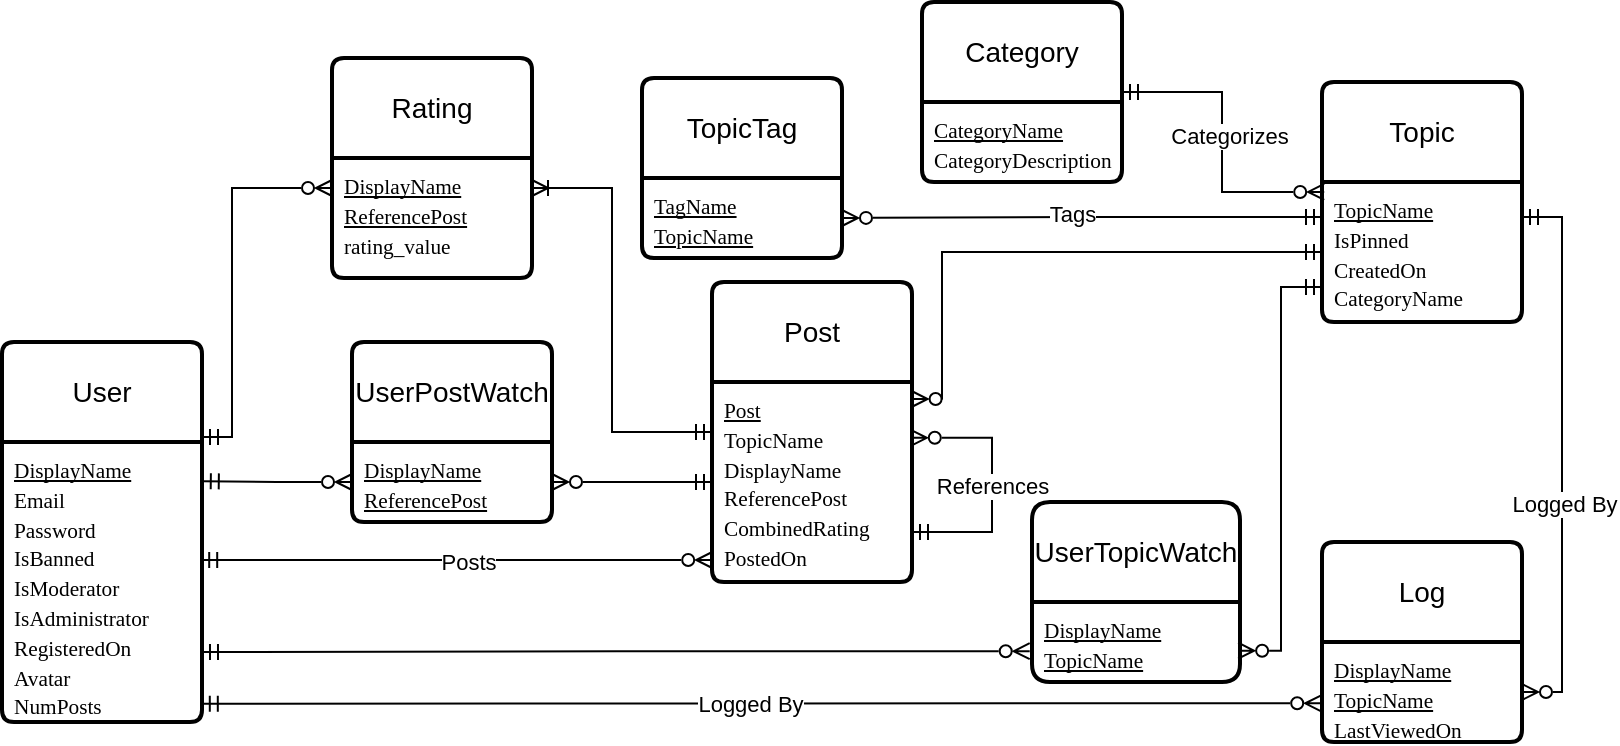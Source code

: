 <mxfile version="24.8.2">
  <diagram id="R2lEEEUBdFMjLlhIrx00" name="Page-1">
    <mxGraphModel dx="630" dy="345" grid="1" gridSize="10" guides="1" tooltips="1" connect="1" arrows="1" fold="1" page="1" pageScale="1" pageWidth="850" pageHeight="1100" math="0" shadow="0" extFonts="Permanent Marker^https://fonts.googleapis.com/css?family=Permanent+Marker">
      <root>
        <mxCell id="0" />
        <mxCell id="1" parent="0" />
        <mxCell id="9PhJgYfdpSsALCQQ771_-1" value="User" style="swimlane;childLayout=stackLayout;horizontal=1;startSize=50;horizontalStack=0;rounded=1;fontSize=14;fontStyle=0;strokeWidth=2;resizeParent=0;resizeLast=1;shadow=0;dashed=0;align=center;arcSize=4;whiteSpace=wrap;html=1;" vertex="1" parent="1">
          <mxGeometry x="35" y="260" width="100" height="190" as="geometry" />
        </mxCell>
        <mxCell id="9PhJgYfdpSsALCQQ771_-2" value="&lt;span id=&quot;docs-internal-guid-10de90ec-7fff-5b04-633d-04b0c5c9cee9&quot;&gt;&lt;span style=&quot;font-size: 8pt; font-family: &amp;quot;Times New Roman&amp;quot;, serif; background-color: transparent; font-variant-numeric: normal; font-variant-east-asian: normal; font-variant-alternates: normal; font-variant-position: normal; text-decoration-line: underline; text-decoration-skip-ink: none; vertical-align: baseline; white-space: pre-wrap;&quot;&gt;DisplayName&lt;/span&gt;&lt;/span&gt;&lt;div&gt;&lt;span&gt;&lt;span style=&quot;font-size: 8pt; font-family: &amp;quot;Times New Roman&amp;quot;, serif; background-color: transparent; font-variant-numeric: normal; font-variant-east-asian: normal; font-variant-alternates: normal; font-variant-position: normal; vertical-align: baseline; white-space: pre-wrap;&quot;&gt;Email&lt;/span&gt;&lt;/span&gt;&lt;/div&gt;&lt;div&gt;&lt;span&gt;&lt;span style=&quot;font-size: 8pt; font-family: &amp;quot;Times New Roman&amp;quot;, serif; background-color: transparent; font-variant-numeric: normal; font-variant-east-asian: normal; font-variant-alternates: normal; font-variant-position: normal; vertical-align: baseline; white-space: pre-wrap;&quot;&gt;Password&lt;/span&gt;&lt;/span&gt;&lt;/div&gt;&lt;div&gt;&lt;span&gt;&lt;span style=&quot;font-size: 8pt; font-family: &amp;quot;Times New Roman&amp;quot;, serif; background-color: transparent; font-variant-numeric: normal; font-variant-east-asian: normal; font-variant-alternates: normal; font-variant-position: normal; vertical-align: baseline; white-space: pre-wrap;&quot;&gt;IsBanned&lt;/span&gt;&lt;/span&gt;&lt;/div&gt;&lt;div&gt;&lt;span&gt;&lt;span style=&quot;font-size: 8pt; font-family: &amp;quot;Times New Roman&amp;quot;, serif; background-color: transparent; font-variant-numeric: normal; font-variant-east-asian: normal; font-variant-alternates: normal; font-variant-position: normal; vertical-align: baseline; white-space: pre-wrap;&quot;&gt;IsModerator&lt;/span&gt;&lt;/span&gt;&lt;/div&gt;&lt;div&gt;&lt;span&gt;&lt;span style=&quot;font-size: 8pt; font-family: &amp;quot;Times New Roman&amp;quot;, serif; background-color: transparent; font-variant-numeric: normal; font-variant-east-asian: normal; font-variant-alternates: normal; font-variant-position: normal; vertical-align: baseline; white-space: pre-wrap;&quot;&gt;IsAdministrator&lt;/span&gt;&lt;/span&gt;&lt;/div&gt;&lt;div&gt;&lt;span&gt;&lt;span style=&quot;font-size: 8pt; font-family: &amp;quot;Times New Roman&amp;quot;, serif; background-color: transparent; font-variant-numeric: normal; font-variant-east-asian: normal; font-variant-alternates: normal; font-variant-position: normal; vertical-align: baseline; white-space: pre-wrap;&quot;&gt;RegisteredOn&lt;/span&gt;&lt;/span&gt;&lt;/div&gt;&lt;div&gt;&lt;span&gt;&lt;span style=&quot;font-size: 8pt; font-family: &amp;quot;Times New Roman&amp;quot;, serif; background-color: transparent; font-variant-numeric: normal; font-variant-east-asian: normal; font-variant-alternates: normal; font-variant-position: normal; vertical-align: baseline; white-space: pre-wrap;&quot;&gt;Avatar&lt;/span&gt;&lt;/span&gt;&lt;/div&gt;&lt;div&gt;&lt;span&gt;&lt;span style=&quot;font-size: 8pt; font-family: &amp;quot;Times New Roman&amp;quot;, serif; background-color: transparent; font-variant-numeric: normal; font-variant-east-asian: normal; font-variant-alternates: normal; font-variant-position: normal; vertical-align: baseline; white-space: pre-wrap;&quot;&gt;NumPosts&lt;/span&gt;&lt;/span&gt;&lt;/div&gt;" style="align=left;strokeColor=none;fillColor=none;spacingLeft=4;fontSize=12;verticalAlign=top;resizable=0;rotatable=0;part=1;html=1;" vertex="1" parent="9PhJgYfdpSsALCQQ771_-1">
          <mxGeometry y="50" width="100" height="140" as="geometry" />
        </mxCell>
        <mxCell id="9PhJgYfdpSsALCQQ771_-3" value="Topic" style="swimlane;childLayout=stackLayout;horizontal=1;startSize=50;horizontalStack=0;rounded=1;fontSize=14;fontStyle=0;strokeWidth=2;resizeParent=0;resizeLast=1;shadow=0;dashed=0;align=center;arcSize=4;whiteSpace=wrap;html=1;" vertex="1" parent="1">
          <mxGeometry x="695" y="130" width="100" height="120" as="geometry" />
        </mxCell>
        <mxCell id="9PhJgYfdpSsALCQQ771_-4" value="&lt;span id=&quot;docs-internal-guid-335b155d-7fff-7523-f10d-542a459f4298&quot;&gt;&lt;span style=&quot;font-size: 8pt; font-family: &amp;quot;Times New Roman&amp;quot;, serif; background-color: transparent; font-variant-numeric: normal; font-variant-east-asian: normal; font-variant-alternates: normal; font-variant-position: normal; text-decoration-line: underline; text-decoration-skip-ink: none; vertical-align: baseline; white-space: pre-wrap;&quot;&gt;TopicName&lt;/span&gt;&lt;span style=&quot;font-size: 8pt; font-family: &amp;quot;Times New Roman&amp;quot;, serif; background-color: transparent; font-variant-numeric: normal; font-variant-east-asian: normal; font-variant-alternates: normal; font-variant-position: normal; vertical-align: baseline; white-space: pre-wrap;&quot;&gt; &lt;/span&gt;&lt;/span&gt;&lt;div&gt;&lt;span&gt;&lt;span style=&quot;font-size: 8pt; font-family: &amp;quot;Times New Roman&amp;quot;, serif; background-color: transparent; font-variant-numeric: normal; font-variant-east-asian: normal; font-variant-alternates: normal; font-variant-position: normal; vertical-align: baseline; white-space: pre-wrap;&quot;&gt;IsPinned&lt;/span&gt;&lt;/span&gt;&lt;/div&gt;&lt;div&gt;&lt;span&gt;&lt;span style=&quot;font-size: 8pt; font-family: &amp;quot;Times New Roman&amp;quot;, serif; background-color: transparent; font-variant-numeric: normal; font-variant-east-asian: normal; font-variant-alternates: normal; font-variant-position: normal; vertical-align: baseline; white-space: pre-wrap;&quot;&gt;CreatedOn&lt;/span&gt;&lt;/span&gt;&lt;/div&gt;&lt;div&gt;&lt;span&gt;&lt;span style=&quot;font-size: 8pt; font-family: &amp;quot;Times New Roman&amp;quot;, serif; background-color: transparent; font-variant-numeric: normal; font-variant-east-asian: normal; font-variant-alternates: normal; font-variant-position: normal; vertical-align: baseline; white-space: pre-wrap;&quot;&gt;CategoryName&lt;/span&gt;&lt;/span&gt;&lt;/div&gt;" style="align=left;strokeColor=none;fillColor=none;spacingLeft=4;fontSize=12;verticalAlign=top;resizable=0;rotatable=0;part=1;html=1;" vertex="1" parent="9PhJgYfdpSsALCQQ771_-3">
          <mxGeometry y="50" width="100" height="70" as="geometry" />
        </mxCell>
        <mxCell id="9PhJgYfdpSsALCQQ771_-7" value="Category" style="swimlane;childLayout=stackLayout;horizontal=1;startSize=50;horizontalStack=0;rounded=1;fontSize=14;fontStyle=0;strokeWidth=2;resizeParent=0;resizeLast=1;shadow=0;dashed=0;align=center;arcSize=4;whiteSpace=wrap;html=1;" vertex="1" parent="1">
          <mxGeometry x="495" y="90" width="100" height="90" as="geometry" />
        </mxCell>
        <mxCell id="9PhJgYfdpSsALCQQ771_-8" value="&lt;div&gt;&lt;span id=&quot;docs-internal-guid-a9246f1b-7fff-1da8-deb1-7f265e0de8ad&quot;&gt;&lt;span style=&quot;font-size: 8pt; font-family: &amp;quot;Times New Roman&amp;quot;, serif; background-color: transparent; font-variant-numeric: normal; font-variant-east-asian: normal; font-variant-alternates: normal; font-variant-position: normal; text-decoration-line: underline; text-decoration-skip-ink: none; vertical-align: baseline; white-space: pre-wrap;&quot;&gt;CategoryName&lt;/span&gt;&lt;/span&gt;&lt;/div&gt;&lt;div&gt;&lt;span&gt;&lt;span style=&quot;font-size: 8pt; font-family: &amp;quot;Times New Roman&amp;quot;, serif; background-color: transparent; font-variant-numeric: normal; font-variant-east-asian: normal; font-variant-alternates: normal; font-variant-position: normal; vertical-align: baseline; white-space: pre-wrap;&quot;&gt;CategoryDescription&lt;/span&gt;&lt;/span&gt;&lt;/div&gt;" style="align=left;strokeColor=none;fillColor=none;spacingLeft=4;fontSize=12;verticalAlign=top;resizable=0;rotatable=0;part=1;html=1;" vertex="1" parent="9PhJgYfdpSsALCQQ771_-7">
          <mxGeometry y="50" width="100" height="40" as="geometry" />
        </mxCell>
        <mxCell id="9PhJgYfdpSsALCQQ771_-9" value="Post" style="swimlane;childLayout=stackLayout;horizontal=1;startSize=50;horizontalStack=0;rounded=1;fontSize=14;fontStyle=0;strokeWidth=2;resizeParent=0;resizeLast=1;shadow=0;dashed=0;align=center;arcSize=4;whiteSpace=wrap;html=1;" vertex="1" parent="1">
          <mxGeometry x="390" y="230" width="100" height="150" as="geometry" />
        </mxCell>
        <mxCell id="9PhJgYfdpSsALCQQ771_-10" value="&lt;span id=&quot;docs-internal-guid-04a7103e-7fff-6b36-e854-a5276be4d943&quot;&gt;&lt;span style=&quot;font-size: 8pt; font-family: &amp;quot;Times New Roman&amp;quot;, serif; background-color: transparent; font-variant-numeric: normal; font-variant-east-asian: normal; font-variant-alternates: normal; font-variant-position: normal; text-decoration-line: underline; text-decoration-skip-ink: none; vertical-align: baseline; white-space: pre-wrap;&quot;&gt;Post&lt;/span&gt;&lt;/span&gt;&lt;div&gt;&lt;span&gt;&lt;span style=&quot;font-size: 8pt; font-family: &amp;quot;Times New Roman&amp;quot;, serif; background-color: transparent; font-variant-numeric: normal; font-variant-east-asian: normal; font-variant-alternates: normal; font-variant-position: normal; vertical-align: baseline; white-space: pre-wrap;&quot;&gt;TopicName&lt;/span&gt;&lt;/span&gt;&lt;/div&gt;&lt;div&gt;&lt;span&gt;&lt;span style=&quot;font-size: 8pt; font-family: &amp;quot;Times New Roman&amp;quot;, serif; background-color: transparent; font-variant-numeric: normal; font-variant-east-asian: normal; font-variant-alternates: normal; font-variant-position: normal; vertical-align: baseline; white-space: pre-wrap;&quot;&gt;DisplayName&lt;/span&gt;&lt;/span&gt;&lt;/div&gt;&lt;div&gt;&lt;span&gt;&lt;span style=&quot;font-size: 8pt; font-family: &amp;quot;Times New Roman&amp;quot;, serif; background-color: transparent; font-variant-numeric: normal; font-variant-east-asian: normal; font-variant-alternates: normal; font-variant-position: normal; vertical-align: baseline; white-space: pre-wrap;&quot;&gt;ReferencePost&lt;/span&gt;&lt;/span&gt;&lt;/div&gt;&lt;div&gt;&lt;span&gt;&lt;span style=&quot;font-size: 8pt; font-family: &amp;quot;Times New Roman&amp;quot;, serif; background-color: transparent; font-variant-numeric: normal; font-variant-east-asian: normal; font-variant-alternates: normal; font-variant-position: normal; vertical-align: baseline; white-space: pre-wrap;&quot;&gt;CombinedRating&lt;/span&gt;&lt;/span&gt;&lt;/div&gt;&lt;div&gt;&lt;span&gt;&lt;span style=&quot;font-size: 8pt; font-family: &amp;quot;Times New Roman&amp;quot;, serif; background-color: transparent; font-variant-numeric: normal; font-variant-east-asian: normal; font-variant-alternates: normal; font-variant-position: normal; vertical-align: baseline; white-space: pre-wrap;&quot;&gt;PostedOn&lt;/span&gt;&lt;/span&gt;&lt;/div&gt;" style="align=left;strokeColor=none;fillColor=none;spacingLeft=4;fontSize=12;verticalAlign=top;resizable=0;rotatable=0;part=1;html=1;" vertex="1" parent="9PhJgYfdpSsALCQQ771_-9">
          <mxGeometry y="50" width="100" height="100" as="geometry" />
        </mxCell>
        <mxCell id="9PhJgYfdpSsALCQQ771_-32" style="edgeStyle=orthogonalEdgeStyle;rounded=0;orthogonalLoop=1;jettySize=auto;html=1;entryX=1;entryY=0.75;entryDx=0;entryDy=0;exitX=0.994;exitY=0.279;exitDx=0;exitDy=0;exitPerimeter=0;startArrow=ERzeroToMany;startFill=0;endArrow=ERmandOne;endFill=0;" edge="1" parent="9PhJgYfdpSsALCQQ771_-9" source="9PhJgYfdpSsALCQQ771_-10" target="9PhJgYfdpSsALCQQ771_-10">
          <mxGeometry relative="1" as="geometry">
            <Array as="points">
              <mxPoint x="140" y="78" />
              <mxPoint x="140" y="125" />
            </Array>
          </mxGeometry>
        </mxCell>
        <mxCell id="9PhJgYfdpSsALCQQ771_-39" value="References" style="edgeLabel;html=1;align=center;verticalAlign=middle;resizable=0;points=[];" vertex="1" connectable="0" parent="9PhJgYfdpSsALCQQ771_-32">
          <mxGeometry x="-0.001" relative="1" as="geometry">
            <mxPoint as="offset" />
          </mxGeometry>
        </mxCell>
        <mxCell id="9PhJgYfdpSsALCQQ771_-11" value="TopicTag" style="swimlane;childLayout=stackLayout;horizontal=1;startSize=50;horizontalStack=0;rounded=1;fontSize=14;fontStyle=0;strokeWidth=2;resizeParent=0;resizeLast=1;shadow=0;dashed=0;align=center;arcSize=4;whiteSpace=wrap;html=1;" vertex="1" parent="1">
          <mxGeometry x="355" y="128" width="100" height="90" as="geometry" />
        </mxCell>
        <mxCell id="9PhJgYfdpSsALCQQ771_-12" value="&lt;span id=&quot;docs-internal-guid-04a7103e-7fff-6b36-e854-a5276be4d943&quot;&gt;&lt;span style=&quot;font-size: 8pt; font-family: &amp;quot;Times New Roman&amp;quot;, serif; background-color: transparent; font-variant-numeric: normal; font-variant-east-asian: normal; font-variant-alternates: normal; font-variant-position: normal; text-decoration-line: underline; text-decoration-skip-ink: none; vertical-align: baseline; white-space: pre-wrap;&quot;&gt;TagName&lt;/span&gt;&lt;/span&gt;&lt;div&gt;&lt;span&gt;&lt;span style=&quot;font-size: 8pt; font-family: &amp;quot;Times New Roman&amp;quot;, serif; background-color: transparent; font-variant-numeric: normal; font-variant-east-asian: normal; font-variant-alternates: normal; font-variant-position: normal; vertical-align: baseline; white-space: pre-wrap;&quot;&gt;&lt;u&gt;TopicName&lt;/u&gt;&lt;/span&gt;&lt;/span&gt;&lt;/div&gt;" style="align=left;strokeColor=none;fillColor=none;spacingLeft=4;fontSize=12;verticalAlign=top;resizable=0;rotatable=0;part=1;html=1;" vertex="1" parent="9PhJgYfdpSsALCQQ771_-11">
          <mxGeometry y="50" width="100" height="40" as="geometry" />
        </mxCell>
        <mxCell id="9PhJgYfdpSsALCQQ771_-28" style="edgeStyle=orthogonalEdgeStyle;rounded=0;orthogonalLoop=1;jettySize=auto;html=1;entryX=1;entryY=0.25;entryDx=0;entryDy=0;startArrow=ERzeroToMany;startFill=0;endArrow=ERmandOne;endFill=0;exitX=0;exitY=0.25;exitDx=0;exitDy=0;" edge="1" parent="1" source="9PhJgYfdpSsALCQQ771_-14" target="9PhJgYfdpSsALCQQ771_-1">
          <mxGeometry relative="1" as="geometry">
            <mxPoint x="170" y="170" as="sourcePoint" />
            <Array as="points">
              <mxPoint x="150" y="183" />
              <mxPoint x="150" y="307" />
            </Array>
          </mxGeometry>
        </mxCell>
        <mxCell id="9PhJgYfdpSsALCQQ771_-13" value="Rating" style="swimlane;childLayout=stackLayout;horizontal=1;startSize=50;horizontalStack=0;rounded=1;fontSize=14;fontStyle=0;strokeWidth=2;resizeParent=0;resizeLast=1;shadow=0;dashed=0;align=center;arcSize=4;whiteSpace=wrap;html=1;" vertex="1" parent="1">
          <mxGeometry x="200" y="118" width="100" height="110" as="geometry" />
        </mxCell>
        <mxCell id="9PhJgYfdpSsALCQQ771_-14" value="&lt;span id=&quot;docs-internal-guid-7e6a2e6d-7fff-f1e0-f9a3-e141fd04a210&quot;&gt;&lt;span style=&quot;font-size: 8pt; font-family: &amp;quot;Times New Roman&amp;quot;, serif; background-color: transparent; font-variant-numeric: normal; font-variant-east-asian: normal; font-variant-alternates: normal; font-variant-position: normal; text-decoration-line: underline; text-decoration-skip-ink: none; vertical-align: baseline; white-space: pre-wrap;&quot;&gt;DisplayName&lt;/span&gt;&lt;/span&gt;&lt;div&gt;&lt;span&gt;&lt;span style=&quot;font-size: 8pt; font-family: &amp;quot;Times New Roman&amp;quot;, serif; background-color: transparent; font-variant-numeric: normal; font-variant-east-asian: normal; font-variant-alternates: normal; font-variant-position: normal; text-decoration-line: underline; text-decoration-skip-ink: none; vertical-align: baseline; white-space: pre-wrap;&quot;&gt;ReferencePost&lt;/span&gt;&lt;/span&gt;&lt;/div&gt;&lt;div&gt;&lt;span&gt;&lt;span style=&quot;font-size: 8pt; font-family: &amp;quot;Times New Roman&amp;quot;, serif; background-color: transparent; font-variant-numeric: normal; font-variant-east-asian: normal; font-variant-alternates: normal; font-variant-position: normal; vertical-align: baseline; white-space: pre-wrap;&quot;&gt;rating_value&lt;/span&gt;&lt;/span&gt;&lt;/div&gt;" style="align=left;strokeColor=none;fillColor=none;spacingLeft=4;fontSize=12;verticalAlign=top;resizable=0;rotatable=0;part=1;html=1;" vertex="1" parent="9PhJgYfdpSsALCQQ771_-13">
          <mxGeometry y="50" width="100" height="60" as="geometry" />
        </mxCell>
        <mxCell id="9PhJgYfdpSsALCQQ771_-15" value="UserPostWatch" style="swimlane;childLayout=stackLayout;horizontal=1;startSize=50;horizontalStack=0;rounded=1;fontSize=14;fontStyle=0;strokeWidth=2;resizeParent=0;resizeLast=1;shadow=0;dashed=0;align=center;arcSize=4;whiteSpace=wrap;html=1;" vertex="1" parent="1">
          <mxGeometry x="210" y="260" width="100" height="90" as="geometry" />
        </mxCell>
        <mxCell id="9PhJgYfdpSsALCQQ771_-16" value="&lt;span id=&quot;docs-internal-guid-7e6a2e6d-7fff-f1e0-f9a3-e141fd04a210&quot;&gt;&lt;span style=&quot;font-size: 8pt; font-family: &amp;quot;Times New Roman&amp;quot;, serif; background-color: transparent; font-variant-numeric: normal; font-variant-east-asian: normal; font-variant-alternates: normal; font-variant-position: normal; text-decoration-line: underline; text-decoration-skip-ink: none; vertical-align: baseline; white-space: pre-wrap;&quot;&gt;DisplayName&lt;/span&gt;&lt;/span&gt;&lt;div&gt;&lt;span&gt;&lt;span style=&quot;font-size: 8pt; font-family: &amp;quot;Times New Roman&amp;quot;, serif; background-color: transparent; font-variant-numeric: normal; font-variant-east-asian: normal; font-variant-alternates: normal; font-variant-position: normal; text-decoration-line: underline; text-decoration-skip-ink: none; vertical-align: baseline; white-space: pre-wrap;&quot;&gt;ReferencePost&lt;/span&gt;&lt;/span&gt;&lt;/div&gt;" style="align=left;strokeColor=none;fillColor=none;spacingLeft=4;fontSize=12;verticalAlign=top;resizable=0;rotatable=0;part=1;html=1;" vertex="1" parent="9PhJgYfdpSsALCQQ771_-15">
          <mxGeometry y="50" width="100" height="40" as="geometry" />
        </mxCell>
        <mxCell id="9PhJgYfdpSsALCQQ771_-17" value="UserTopicWatch" style="swimlane;childLayout=stackLayout;horizontal=1;startSize=50;horizontalStack=0;rounded=1;fontSize=14;fontStyle=0;strokeWidth=2;resizeParent=0;resizeLast=1;shadow=0;dashed=0;align=center;arcSize=6;whiteSpace=wrap;html=1;" vertex="1" parent="1">
          <mxGeometry x="550" y="340" width="104" height="90" as="geometry" />
        </mxCell>
        <mxCell id="9PhJgYfdpSsALCQQ771_-18" value="&lt;span id=&quot;docs-internal-guid-7e6a2e6d-7fff-f1e0-f9a3-e141fd04a210&quot;&gt;&lt;span style=&quot;font-size: 8pt; font-family: &amp;quot;Times New Roman&amp;quot;, serif; background-color: transparent; font-variant-numeric: normal; font-variant-east-asian: normal; font-variant-alternates: normal; font-variant-position: normal; text-decoration-line: underline; text-decoration-skip-ink: none; vertical-align: baseline; white-space: pre-wrap;&quot;&gt;DisplayName&lt;/span&gt;&lt;/span&gt;&lt;div&gt;&lt;span&gt;&lt;span style=&quot;font-size: 8pt; font-family: &amp;quot;Times New Roman&amp;quot;, serif; background-color: transparent; font-variant-numeric: normal; font-variant-east-asian: normal; font-variant-alternates: normal; font-variant-position: normal; text-decoration-line: underline; text-decoration-skip-ink: none; vertical-align: baseline; white-space: pre-wrap;&quot;&gt;TopicName&lt;/span&gt;&lt;/span&gt;&lt;/div&gt;" style="align=left;strokeColor=none;fillColor=none;spacingLeft=4;fontSize=12;verticalAlign=top;resizable=0;rotatable=0;part=1;html=1;" vertex="1" parent="9PhJgYfdpSsALCQQ771_-17">
          <mxGeometry y="50" width="104" height="40" as="geometry" />
        </mxCell>
        <mxCell id="9PhJgYfdpSsALCQQ771_-20" value="Log" style="swimlane;childLayout=stackLayout;horizontal=1;startSize=50;horizontalStack=0;rounded=1;fontSize=14;fontStyle=0;strokeWidth=2;resizeParent=0;resizeLast=1;shadow=0;dashed=0;align=center;arcSize=4;whiteSpace=wrap;html=1;" vertex="1" parent="1">
          <mxGeometry x="695" y="360" width="100" height="100" as="geometry" />
        </mxCell>
        <mxCell id="9PhJgYfdpSsALCQQ771_-21" value="&lt;span id=&quot;docs-internal-guid-7e6a2e6d-7fff-f1e0-f9a3-e141fd04a210&quot;&gt;&lt;span style=&quot;font-size: 8pt; font-family: &amp;quot;Times New Roman&amp;quot;, serif; background-color: transparent; font-variant-numeric: normal; font-variant-east-asian: normal; font-variant-alternates: normal; font-variant-position: normal; text-decoration-line: underline; text-decoration-skip-ink: none; vertical-align: baseline; white-space: pre-wrap;&quot;&gt;DisplayName&lt;/span&gt;&lt;/span&gt;&lt;div&gt;&lt;span&gt;&lt;span style=&quot;font-size: 8pt; font-family: &amp;quot;Times New Roman&amp;quot;, serif; background-color: transparent; font-variant-numeric: normal; font-variant-east-asian: normal; font-variant-alternates: normal; font-variant-position: normal; text-decoration-line: underline; text-decoration-skip-ink: none; vertical-align: baseline; white-space: pre-wrap;&quot;&gt;TopicName&lt;/span&gt;&lt;/span&gt;&lt;/div&gt;&lt;div&gt;&lt;span id=&quot;docs-internal-guid-515d5652-7fff-1f03-a5a3-082d1abbf988&quot;&gt;&lt;span style=&quot;font-size: 8pt; font-family: &amp;quot;Times New Roman&amp;quot;, serif; background-color: transparent; font-variant-numeric: normal; font-variant-east-asian: normal; font-variant-alternates: normal; font-variant-position: normal; vertical-align: baseline; white-space: pre-wrap;&quot;&gt;LastViewedOn&lt;/span&gt;&lt;/span&gt;&lt;span&gt;&lt;span style=&quot;font-size: 8pt; font-family: &amp;quot;Times New Roman&amp;quot;, serif; background-color: transparent; font-variant-numeric: normal; font-variant-east-asian: normal; font-variant-alternates: normal; font-variant-position: normal; text-decoration-line: underline; text-decoration-skip-ink: none; vertical-align: baseline; white-space: pre-wrap;&quot;&gt;&lt;/span&gt;&lt;/span&gt;&lt;/div&gt;" style="align=left;strokeColor=none;fillColor=none;spacingLeft=4;fontSize=12;verticalAlign=top;resizable=0;rotatable=0;part=1;html=1;" vertex="1" parent="9PhJgYfdpSsALCQQ771_-20">
          <mxGeometry y="50" width="100" height="50" as="geometry" />
        </mxCell>
        <mxCell id="9PhJgYfdpSsALCQQ771_-22" style="edgeStyle=orthogonalEdgeStyle;rounded=0;orthogonalLoop=1;jettySize=auto;html=1;entryX=0.996;entryY=0.421;entryDx=0;entryDy=0;entryPerimeter=0;endArrow=ERmandOne;endFill=0;startArrow=ERzeroToMany;startFill=0;exitX=0.001;exitY=0.89;exitDx=0;exitDy=0;exitPerimeter=0;" edge="1" parent="1" source="9PhJgYfdpSsALCQQ771_-10" target="9PhJgYfdpSsALCQQ771_-2">
          <mxGeometry relative="1" as="geometry">
            <mxPoint x="5" y="360" as="targetPoint" />
          </mxGeometry>
        </mxCell>
        <mxCell id="9PhJgYfdpSsALCQQ771_-42" value="Posts" style="edgeLabel;html=1;align=center;verticalAlign=middle;resizable=0;points=[];" vertex="1" connectable="0" parent="9PhJgYfdpSsALCQQ771_-22">
          <mxGeometry x="-0.316" y="1" relative="1" as="geometry">
            <mxPoint x="-35" as="offset" />
          </mxGeometry>
        </mxCell>
        <mxCell id="9PhJgYfdpSsALCQQ771_-23" style="edgeStyle=orthogonalEdgeStyle;rounded=0;orthogonalLoop=1;jettySize=auto;html=1;entryX=1.004;entryY=0.14;entryDx=0;entryDy=0;entryPerimeter=0;endArrow=ERmandOne;endFill=0;startArrow=ERzeroToMany;startFill=0;" edge="1" parent="1" source="9PhJgYfdpSsALCQQ771_-16" target="9PhJgYfdpSsALCQQ771_-2">
          <mxGeometry relative="1" as="geometry">
            <mxPoint x="155" y="330" as="targetPoint" />
          </mxGeometry>
        </mxCell>
        <mxCell id="9PhJgYfdpSsALCQQ771_-24" style="edgeStyle=orthogonalEdgeStyle;rounded=0;orthogonalLoop=1;jettySize=auto;html=1;entryX=1;entryY=0.75;entryDx=0;entryDy=0;endArrow=ERmandOne;endFill=0;startArrow=ERzeroToMany;startFill=0;exitX=-0.011;exitY=0.615;exitDx=0;exitDy=0;exitPerimeter=0;" edge="1" parent="1" source="9PhJgYfdpSsALCQQ771_-18" target="9PhJgYfdpSsALCQQ771_-2">
          <mxGeometry relative="1" as="geometry" />
        </mxCell>
        <mxCell id="9PhJgYfdpSsALCQQ771_-25" style="edgeStyle=orthogonalEdgeStyle;rounded=0;orthogonalLoop=1;jettySize=auto;html=1;entryX=0.999;entryY=0.935;entryDx=0;entryDy=0;endArrow=ERmandOne;endFill=0;startArrow=ERzeroToMany;startFill=0;entryPerimeter=0;exitX=-0.004;exitY=0.613;exitDx=0;exitDy=0;exitPerimeter=0;" edge="1" parent="1" source="9PhJgYfdpSsALCQQ771_-21" target="9PhJgYfdpSsALCQQ771_-2">
          <mxGeometry relative="1" as="geometry" />
        </mxCell>
        <mxCell id="9PhJgYfdpSsALCQQ771_-40" value="Logged By" style="edgeLabel;html=1;align=center;verticalAlign=middle;resizable=0;points=[];" vertex="1" connectable="0" parent="9PhJgYfdpSsALCQQ771_-25">
          <mxGeometry x="0.024" relative="1" as="geometry">
            <mxPoint as="offset" />
          </mxGeometry>
        </mxCell>
        <mxCell id="9PhJgYfdpSsALCQQ771_-27" style="edgeStyle=orthogonalEdgeStyle;rounded=0;orthogonalLoop=1;jettySize=auto;html=1;endArrow=ERmandOne;endFill=0;startArrow=ERzeroToMany;startFill=0;" edge="1" parent="1" source="9PhJgYfdpSsALCQQ771_-16" target="9PhJgYfdpSsALCQQ771_-10">
          <mxGeometry relative="1" as="geometry" />
        </mxCell>
        <mxCell id="9PhJgYfdpSsALCQQ771_-29" style="edgeStyle=orthogonalEdgeStyle;rounded=0;orthogonalLoop=1;jettySize=auto;html=1;entryX=0;entryY=0.25;entryDx=0;entryDy=0;endArrow=ERmandOne;endFill=0;startArrow=ERoneToMany;startFill=0;exitX=1;exitY=0.25;exitDx=0;exitDy=0;" edge="1" parent="1" source="9PhJgYfdpSsALCQQ771_-14" target="9PhJgYfdpSsALCQQ771_-10">
          <mxGeometry relative="1" as="geometry">
            <mxPoint x="310" y="180" as="sourcePoint" />
            <Array as="points">
              <mxPoint x="340" y="183" />
              <mxPoint x="340" y="305" />
            </Array>
          </mxGeometry>
        </mxCell>
        <mxCell id="9PhJgYfdpSsALCQQ771_-30" style="edgeStyle=orthogonalEdgeStyle;rounded=0;orthogonalLoop=1;jettySize=auto;html=1;entryX=0;entryY=0.5;entryDx=0;entryDy=0;exitX=0.998;exitY=0.085;exitDx=0;exitDy=0;exitPerimeter=0;endArrow=ERmandOne;endFill=0;startArrow=ERzeroToMany;startFill=0;" edge="1" parent="1" source="9PhJgYfdpSsALCQQ771_-10" target="9PhJgYfdpSsALCQQ771_-4">
          <mxGeometry relative="1" as="geometry">
            <Array as="points">
              <mxPoint x="505" y="289" />
              <mxPoint x="505" y="215" />
            </Array>
          </mxGeometry>
        </mxCell>
        <mxCell id="9PhJgYfdpSsALCQQ771_-31" style="edgeStyle=orthogonalEdgeStyle;rounded=0;orthogonalLoop=1;jettySize=auto;html=1;entryX=0;entryY=0.75;entryDx=0;entryDy=0;endArrow=ERmandOne;endFill=0;startArrow=ERzeroToMany;startFill=0;exitX=0.991;exitY=0.609;exitDx=0;exitDy=0;exitPerimeter=0;" edge="1" parent="1" source="9PhJgYfdpSsALCQQ771_-18" target="9PhJgYfdpSsALCQQ771_-4">
          <mxGeometry relative="1" as="geometry" />
        </mxCell>
        <mxCell id="9PhJgYfdpSsALCQQ771_-33" style="edgeStyle=orthogonalEdgeStyle;rounded=0;orthogonalLoop=1;jettySize=auto;html=1;exitX=0;exitY=0.25;exitDx=0;exitDy=0;entryX=1;entryY=0.5;entryDx=0;entryDy=0;startArrow=ERmandOne;startFill=0;endArrow=ERzeroToMany;endFill=0;" edge="1" parent="1" source="9PhJgYfdpSsALCQQ771_-4" target="9PhJgYfdpSsALCQQ771_-12">
          <mxGeometry relative="1" as="geometry" />
        </mxCell>
        <mxCell id="9PhJgYfdpSsALCQQ771_-37" value="Tags" style="edgeLabel;html=1;align=center;verticalAlign=middle;resizable=0;points=[];" vertex="1" connectable="0" parent="9PhJgYfdpSsALCQQ771_-33">
          <mxGeometry x="0.045" y="-2" relative="1" as="geometry">
            <mxPoint as="offset" />
          </mxGeometry>
        </mxCell>
        <mxCell id="9PhJgYfdpSsALCQQ771_-35" style="edgeStyle=orthogonalEdgeStyle;rounded=0;orthogonalLoop=1;jettySize=auto;html=1;entryX=0.011;entryY=0.071;entryDx=0;entryDy=0;entryPerimeter=0;endArrow=ERzeroToMany;endFill=0;startArrow=ERmandOne;startFill=0;" edge="1" parent="1" source="9PhJgYfdpSsALCQQ771_-7" target="9PhJgYfdpSsALCQQ771_-4">
          <mxGeometry relative="1" as="geometry" />
        </mxCell>
        <mxCell id="9PhJgYfdpSsALCQQ771_-38" value="Categorizes&amp;nbsp;" style="edgeLabel;html=1;align=center;verticalAlign=middle;resizable=0;points=[];" vertex="1" connectable="0" parent="9PhJgYfdpSsALCQQ771_-35">
          <mxGeometry x="-0.575" y="4" relative="1" as="geometry">
            <mxPoint x="23" y="26" as="offset" />
          </mxGeometry>
        </mxCell>
        <mxCell id="9PhJgYfdpSsALCQQ771_-36" style="edgeStyle=orthogonalEdgeStyle;rounded=0;orthogonalLoop=1;jettySize=auto;html=1;entryX=1;entryY=0.25;entryDx=0;entryDy=0;exitX=1;exitY=0.5;exitDx=0;exitDy=0;endArrow=ERmandOne;endFill=0;startArrow=ERzeroToMany;startFill=0;" edge="1" parent="1" source="9PhJgYfdpSsALCQQ771_-21" target="9PhJgYfdpSsALCQQ771_-4">
          <mxGeometry relative="1" as="geometry">
            <mxPoint x="845" y="247" as="targetPoint" />
          </mxGeometry>
        </mxCell>
        <mxCell id="9PhJgYfdpSsALCQQ771_-41" value="Logged By" style="edgeLabel;html=1;align=center;verticalAlign=middle;resizable=0;points=[];" vertex="1" connectable="0" parent="9PhJgYfdpSsALCQQ771_-36">
          <mxGeometry x="-0.175" y="-1" relative="1" as="geometry">
            <mxPoint as="offset" />
          </mxGeometry>
        </mxCell>
      </root>
    </mxGraphModel>
  </diagram>
</mxfile>
